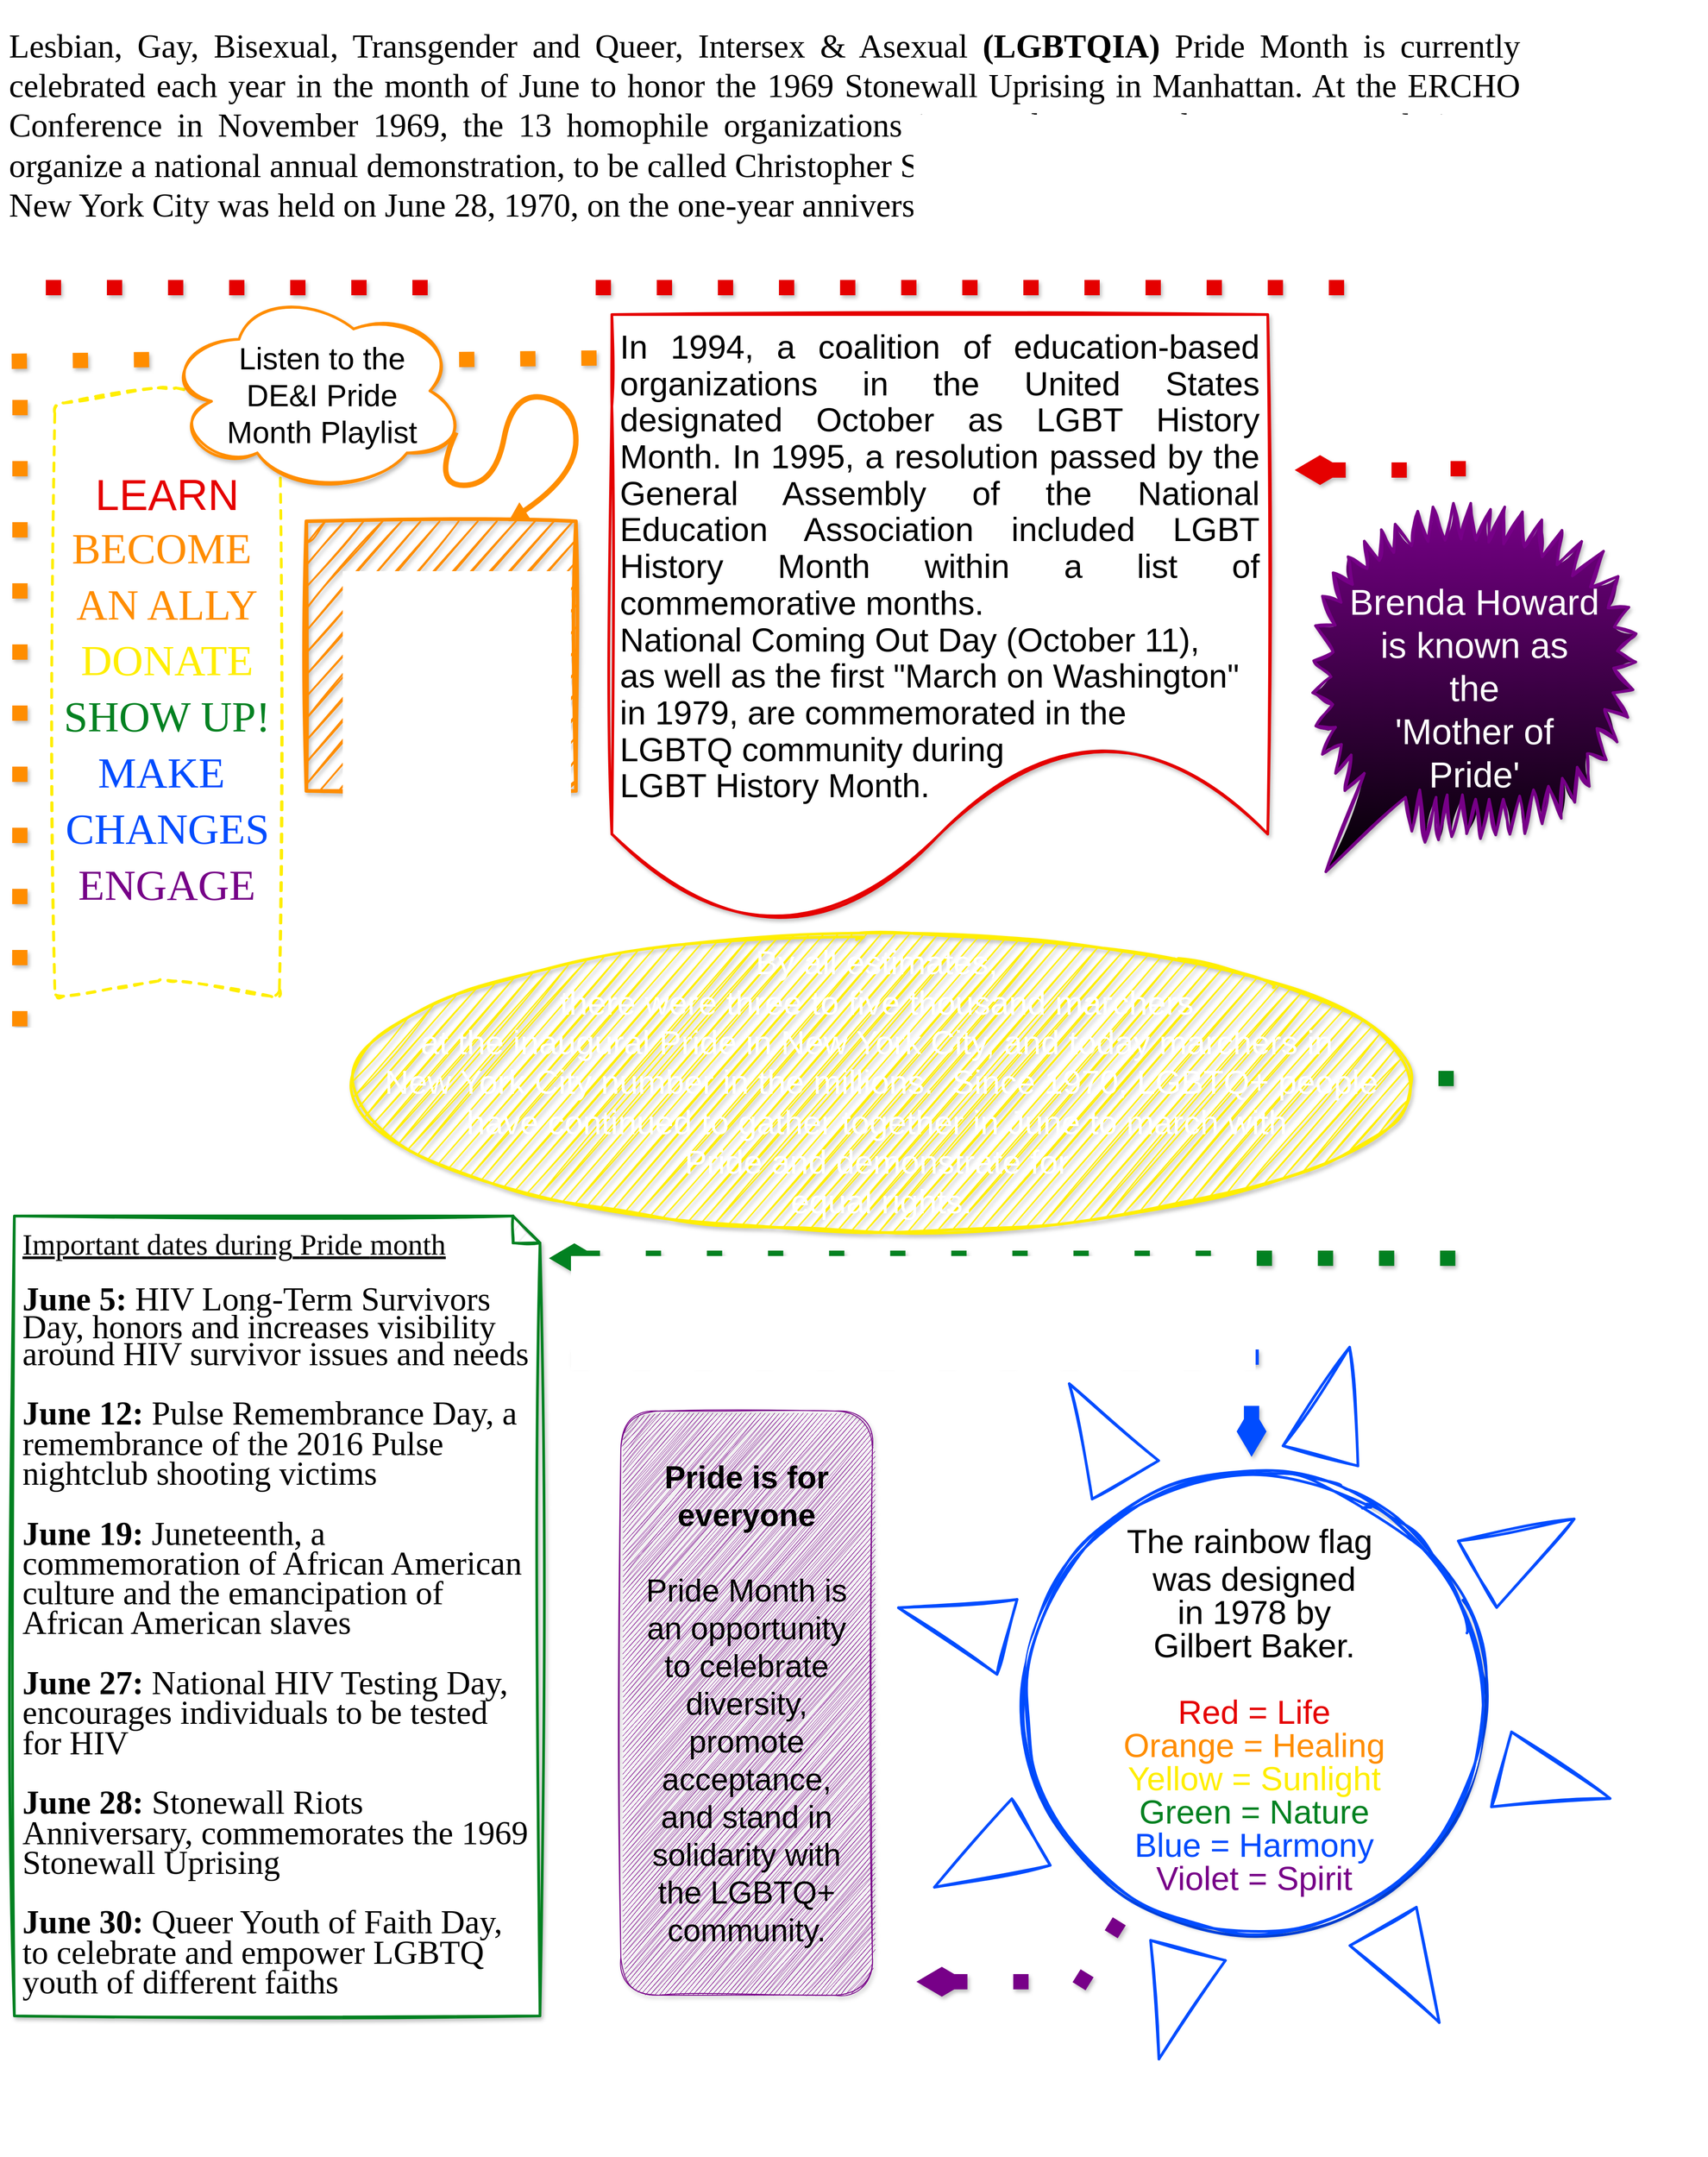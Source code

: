 <mxfile version="24.6.2" type="github">
  <diagram name="Page-1" id="uHh3shtCHyWxDmY_Cp5f">
    <mxGraphModel dx="7763" dy="3720" grid="1" gridSize="10" guides="1" tooltips="1" connect="1" arrows="1" fold="1" page="1" pageScale="1" pageWidth="850" pageHeight="1100" math="0" shadow="0">
      <root>
        <mxCell id="0" />
        <mxCell id="1" parent="0" />
        <mxCell id="DjwjksHMTlBEf1zUzT7C-38" value="" style="verticalLabelPosition=bottom;verticalAlign=top;html=1;shape=mxgraph.basic.sun;sketch=1;curveFitting=1;jiggle=2;strokeWidth=3;strokeColor=#004CFF;rotation=15;" vertex="1" parent="1">
          <mxGeometry x="135" y="445" width="820" height="820" as="geometry" />
        </mxCell>
        <mxCell id="DjwjksHMTlBEf1zUzT7C-2" value="" style="endArrow=none;dashed=1;html=1;dashPattern=1 3;strokeWidth=17;rounded=0;shadow=1;strokeColor=#e50000;" edge="1" parent="1">
          <mxGeometry width="50" height="50" relative="1" as="geometry">
            <mxPoint x="-800" y="-720" as="sourcePoint" />
            <mxPoint x="800" y="-720" as="targetPoint" />
          </mxGeometry>
        </mxCell>
        <mxCell id="DjwjksHMTlBEf1zUzT7C-3" value="" style="endArrow=none;dashed=1;html=1;dashPattern=1 3;strokeWidth=17;rounded=0;shadow=1;strokeColor=#E50000;" edge="1" parent="1">
          <mxGeometry width="50" height="50" relative="1" as="geometry">
            <mxPoint x="772" y="-510" as="sourcePoint" />
            <mxPoint x="772" y="-700" as="targetPoint" />
          </mxGeometry>
        </mxCell>
        <mxCell id="DjwjksHMTlBEf1zUzT7C-4" value="" style="endArrow=none;dashed=1;html=1;dashPattern=1 3;strokeWidth=17;rounded=0;shadow=1;startArrow=diamondThin;startFill=1;strokeColor=#E50000;" edge="1" parent="1">
          <mxGeometry width="50" height="50" relative="1" as="geometry">
            <mxPoint x="590" y="-517" as="sourcePoint" />
            <mxPoint x="730" y="-517" as="targetPoint" />
          </mxGeometry>
        </mxCell>
        <mxCell id="DjwjksHMTlBEf1zUzT7C-5" value="&lt;div style=&quot;text-align: justify; font-size: 37px; line-height: 110%;&quot;&gt;&lt;div style=&quot;line-height: 110%;&quot;&gt;In 1994, a coalition of education-based organizations in the United States designated October as LGBT History Month. In 1995, a resolution passed by the General Assembly of the National Education Association included LGBT History Month within a list of commemorative months.&amp;nbsp;&lt;/div&gt;&lt;div style=&quot;line-height: 110%;&quot;&gt;National Coming Out Day (October 11),&amp;nbsp;&lt;/div&gt;&lt;div style=&quot;line-height: 110%;&quot;&gt;as well as the first &quot;March on Washington&quot;&amp;nbsp;&lt;/div&gt;&lt;div style=&quot;line-height: 110%;&quot;&gt;in 1979, are commemorated&amp;nbsp;&lt;span style=&quot;background-color: initial;&quot;&gt;in the&amp;nbsp;&lt;/span&gt;&lt;/div&gt;&lt;div style=&quot;line-height: 110%;&quot;&gt;&lt;span style=&quot;background-color: initial;&quot;&gt;LGBTQ community&amp;nbsp;&lt;/span&gt;&lt;span style=&quot;background-color: initial;&quot;&gt;during&amp;nbsp;&lt;/span&gt;&lt;/div&gt;&lt;div style=&quot;line-height: 110%;&quot;&gt;LGBT History Month.&lt;/div&gt;&lt;/div&gt;" style="shape=document;whiteSpace=wrap;html=1;boundedLbl=1;perimeterSpacing=0;spacing=10;spacingTop=86;shadow=1;sketch=1;curveFitting=1;jiggle=2;fontSize=30;strokeWidth=3;strokeColor=#E50000;" vertex="1" parent="1">
          <mxGeometry x="-170" y="-690" width="730" height="680" as="geometry" />
        </mxCell>
        <mxCell id="DjwjksHMTlBEf1zUzT7C-6" value="" style="endArrow=none;dashed=1;html=1;dashPattern=1 3;strokeWidth=17;rounded=0;shadow=1;entryX=-0.013;entryY=0.071;entryDx=0;entryDy=0;entryPerimeter=0;strokeColor=#ff8d00;" edge="1" parent="1" target="DjwjksHMTlBEf1zUzT7C-5">
          <mxGeometry width="50" height="50" relative="1" as="geometry">
            <mxPoint x="-340" y="-640" as="sourcePoint" />
            <mxPoint x="-230" y="-640" as="targetPoint" />
          </mxGeometry>
        </mxCell>
        <mxCell id="DjwjksHMTlBEf1zUzT7C-7" value="" style="endArrow=none;dashed=1;html=1;dashPattern=1 3;strokeWidth=17;rounded=0;shadow=1;strokeColor=#FF8D00;" edge="1" parent="1">
          <mxGeometry width="50" height="50" relative="1" as="geometry">
            <mxPoint x="-829" y="170" as="sourcePoint" />
            <mxPoint x="-828.731" y="-617.003" as="targetPoint" />
          </mxGeometry>
        </mxCell>
        <mxCell id="DjwjksHMTlBEf1zUzT7C-11" value="&lt;div style=&quot;font-size: 37px;&quot;&gt;&lt;span style=&quot;font-family: &amp;quot;Abadi Extra Light&amp;quot;, sans-serif; caret-color: rgb(56, 87, 35); background-color: initial; font-size: 37px;&quot;&gt;&lt;font style=&quot;font-size: 37px;&quot;&gt;By all estimates,&amp;nbsp;&lt;/font&gt;&lt;/span&gt;&lt;/div&gt;&lt;div style=&quot;font-size: 37px;&quot;&gt;&lt;span style=&quot;font-family: &amp;quot;Abadi Extra Light&amp;quot;, sans-serif; caret-color: rgb(56, 87, 35); background-color: initial; font-size: 37px;&quot;&gt;&lt;font style=&quot;font-size: 37px;&quot;&gt;there were three to five thousand&amp;nbsp;&lt;/font&gt;&lt;/span&gt;&lt;span style=&quot;background-color: initial; font-family: &amp;quot;Abadi Extra Light&amp;quot;, sans-serif; caret-color: rgb(56, 87, 35);&quot;&gt;marchers&amp;nbsp;&lt;/span&gt;&lt;/div&gt;&lt;div style=&quot;font-size: 37px;&quot;&gt;&lt;span style=&quot;font-family: &amp;quot;Abadi Extra Light&amp;quot;, sans-serif; caret-color: rgb(56, 87, 35); background-color: initial; font-size: 37px;&quot;&gt;&lt;font style=&quot;font-size: 37px;&quot;&gt;at the inaugural Pride in New York City,&amp;nbsp;&lt;/font&gt;&lt;/span&gt;&lt;span style=&quot;background-color: initial; font-family: &amp;quot;Abadi Extra Light&amp;quot;, sans-serif; caret-color: rgb(56, 87, 35);&quot;&gt;and today marchers in&amp;nbsp;&lt;/span&gt;&lt;/div&gt;&lt;div style=&quot;font-size: 37px;&quot;&gt;&lt;span style=&quot;background-color: initial; font-family: &amp;quot;Abadi Extra Light&amp;quot;, sans-serif; caret-color: rgb(56, 87, 35);&quot;&gt;New York City number in the millions.&amp;nbsp;&amp;nbsp;&lt;/span&gt;&lt;span style=&quot;background-color: initial; font-family: &amp;quot;Abadi Extra Light&amp;quot;, sans-serif; caret-color: rgb(56, 87, 35);&quot;&gt;Since 1970, LGBTQ+ people have continued&amp;nbsp;&lt;/span&gt;&lt;span style=&quot;background-color: initial; font-family: &amp;quot;Abadi Extra Light&amp;quot;, sans-serif; caret-color: rgb(56, 87, 35);&quot;&gt;to gather together in June to march with&amp;nbsp;&lt;/span&gt;&lt;/div&gt;&lt;div style=&quot;font-size: 37px;&quot;&gt;&lt;span style=&quot;background-color: initial; font-family: &amp;quot;Abadi Extra Light&amp;quot;, sans-serif; caret-color: rgb(56, 87, 35);&quot;&gt;Pride and demonstrate for&amp;nbsp;&lt;/span&gt;&lt;/div&gt;&lt;div style=&quot;font-size: 37px;&quot;&gt;&lt;span style=&quot;font-family: &amp;quot;Abadi Extra Light&amp;quot;, sans-serif; caret-color: rgb(56, 87, 35); background-color: initial; font-size: 37px;&quot;&gt;&lt;font style=&quot;font-size: 37px;&quot;&gt;equal rights.&lt;/font&gt;&lt;/span&gt;&lt;/div&gt;" style="ellipse;whiteSpace=wrap;html=1;shadow=1;align=center;spacingRight=0;spacingLeft=0;spacing=2;sketch=1;curveFitting=1;jiggle=2;fontSize=37;strokeColor=#FFEE00;strokeWidth=3;fillColor=#FFEE00;fontColor=#FFFFFF;" vertex="1" parent="1">
          <mxGeometry x="-460" width="1180" height="330" as="geometry" />
        </mxCell>
        <mxCell id="DjwjksHMTlBEf1zUzT7C-12" value="" style="endArrow=none;dashed=1;html=1;dashPattern=1 3;strokeWidth=17;rounded=0;shadow=1;strokeColor=#028121;" edge="1" parent="1">
          <mxGeometry width="50" height="50" relative="1" as="geometry">
            <mxPoint x="750" y="160" as="sourcePoint" />
            <mxPoint x="847" y="160" as="targetPoint" />
          </mxGeometry>
        </mxCell>
        <mxCell id="DjwjksHMTlBEf1zUzT7C-13" value="" style="endArrow=none;dashed=1;html=1;dashPattern=1 3;strokeWidth=17;rounded=0;shadow=1;strokeColor=#028121;" edge="1" parent="1">
          <mxGeometry width="50" height="50" relative="1" as="geometry">
            <mxPoint x="827" y="368" as="sourcePoint" />
            <mxPoint x="827" y="185" as="targetPoint" />
          </mxGeometry>
        </mxCell>
        <mxCell id="DjwjksHMTlBEf1zUzT7C-14" value="" style="endArrow=none;dashed=1;html=1;dashPattern=1 3;strokeWidth=17;rounded=0;shadow=1;startArrow=diamondThin;startFill=1;strokeColor=#028121;" edge="1" parent="1">
          <mxGeometry width="50" height="50" relative="1" as="geometry">
            <mxPoint x="-240" y="360" as="sourcePoint" />
            <mxPoint x="780" y="360" as="targetPoint" />
          </mxGeometry>
        </mxCell>
        <mxCell id="DjwjksHMTlBEf1zUzT7C-16" value="&lt;p style=&quot;margin: 0in; caret-color: rgb(255, 255, 255); text-align: start; line-height: 90%; font-size: 33px;&quot; class=&quot;MsoNormal&quot;&gt;&lt;font face=&quot;Tahoma&quot; style=&quot;font-size: 33px;&quot;&gt;&lt;u style=&quot;&quot;&gt;&lt;span style=&quot;background-image: initial; background-position: initial; background-size: initial; background-repeat: initial; background-attachment: initial; background-origin: initial; background-clip: initial;&quot;&gt;Important&lt;/span&gt;&lt;span style=&quot;background-image: initial; background-position: initial; background-size: initial; background-repeat: initial; background-attachment: initial; background-origin: initial; background-clip: initial;&quot;&gt;&lt;span style=&quot;&quot; class=&quot;Apple-converted-space&quot;&gt;&amp;nbsp;&lt;/span&gt;&lt;/span&gt;&lt;span style=&quot;background-image: initial; background-position: initial; background-size: initial; background-repeat: initial; background-attachment: initial; background-origin: initial; background-clip: initial;&quot;&gt;dates&lt;span style=&quot;&quot; class=&quot;Apple-converted-space&quot;&gt;&amp;nbsp;&lt;/span&gt;&lt;/span&gt;&lt;span style=&quot;background-image: initial; background-position: initial; background-size: initial; background-repeat: initial; background-attachment: initial; background-origin: initial; background-clip: initial;&quot;&gt;during&lt;/span&gt;&lt;span style=&quot;background-image: initial; background-position: initial; background-size: initial; background-repeat: initial; background-attachment: initial; background-origin: initial; background-clip: initial;&quot;&gt;&lt;span style=&quot;&quot; class=&quot;Apple-converted-space&quot;&gt;&amp;nbsp;&lt;/span&gt;&lt;/span&gt;&lt;span style=&quot;background-image: initial; background-position: initial; background-size: initial; background-repeat: initial; background-attachment: initial; background-origin: initial; background-clip: initial;&quot;&gt;Pride&lt;/span&gt;&lt;span style=&quot;background-image: initial; background-position: initial; background-size: initial; background-repeat: initial; background-attachment: initial; background-origin: initial; background-clip: initial;&quot;&gt;&lt;span style=&quot;&quot; class=&quot;Apple-converted-space&quot;&gt;&amp;nbsp;&lt;/span&gt;&lt;/span&gt;&lt;/u&gt;&lt;span style=&quot;background-image: initial; background-position: initial; background-size: initial; background-repeat: initial; background-attachment: initial; background-origin: initial; background-clip: initial;&quot;&gt;&lt;u style=&quot;&quot;&gt;month&lt;/u&gt;&lt;/span&gt;&lt;/font&gt;&lt;/p&gt;&lt;p style=&quot;margin: 0in; caret-color: rgb(255, 255, 255); text-align: start; line-height: 90%; font-size: 33px;&quot; class=&quot;MsoNormal&quot;&gt;&lt;font style=&quot;font-size: 33px;&quot;&gt;&lt;font style=&quot;font-size: 37px;&quot; face=&quot;itCq_KvsEVV_NXgD7fgR&quot;&gt;&lt;span style=&quot;background-image: initial; background-position: initial; background-size: initial; background-repeat: initial; background-attachment: initial; background-origin: initial; background-clip: initial;&quot;&gt;&lt;/span&gt;&lt;/font&gt;&lt;span style=&quot;background-image: initial; background-position: initial; background-size: initial; background-repeat: initial; background-attachment: initial; background-origin: initial; background-clip: initial;&quot;&gt;&lt;font style=&quot;font-size: 37px;&quot; face=&quot;itCq_KvsEVV_NXgD7fgR&quot;&gt;&lt;br style=&quot;&quot;&gt;&lt;span style=&quot;background-color: initial;&quot;&gt;&lt;b style=&quot;&quot;&gt;June 5:&lt;/b&gt; HIV Long-Term Survivors Day, honors and increases visibility around HIV survivor issues and needs&lt;/span&gt;&lt;/font&gt;&lt;/span&gt;&lt;/font&gt;&lt;/p&gt;&lt;p style=&quot;margin: 0in; caret-color: rgb(255, 255, 255); text-align: start; line-height: 90%; font-size: 37px;&quot; class=&quot;MsoNormal&quot;&gt;&lt;font style=&quot;font-size: 37px;&quot;&gt;&lt;span style=&quot;background-image: initial; background-position: initial; background-size: initial; background-repeat: initial; background-attachment: initial; background-origin: initial; background-clip: initial;&quot;&gt;&lt;font style=&quot;font-size: 37px;&quot; face=&quot;itCq_KvsEVV_NXgD7fgR&quot;&gt;&lt;br style=&quot;&quot;&gt;&lt;span style=&quot;background-color: initial;&quot;&gt;&lt;b style=&quot;&quot;&gt;June 12:&lt;/b&gt; Pulse Remembrance Day, a remembrance of the 2016 Pulse nightclub shooting victims&lt;/span&gt;&lt;/font&gt;&lt;/span&gt;&lt;/font&gt;&lt;/p&gt;&lt;p style=&quot;margin: 0in; caret-color: rgb(255, 255, 255); text-align: start; line-height: 90%; font-size: 37px;&quot; class=&quot;MsoNormal&quot;&gt;&lt;font style=&quot;font-size: 37px;&quot;&gt;&lt;span style=&quot;background-image: initial; background-position: initial; background-size: initial; background-repeat: initial; background-attachment: initial; background-origin: initial; background-clip: initial;&quot;&gt;&lt;font style=&quot;font-size: 37px;&quot; face=&quot;itCq_KvsEVV_NXgD7fgR&quot;&gt;&lt;br style=&quot;&quot;&gt;&lt;span style=&quot;background-color: initial;&quot;&gt;&lt;b style=&quot;&quot;&gt;June 19:&lt;/b&gt; Juneteenth, a commemoration of African American culture and the emancipation of African American slaves&lt;/span&gt;&lt;/font&gt;&lt;/span&gt;&lt;/font&gt;&lt;/p&gt;&lt;p style=&quot;margin: 0in; caret-color: rgb(255, 255, 255); text-align: start; line-height: 90%; font-size: 37px;&quot; class=&quot;MsoNormal&quot;&gt;&lt;font style=&quot;font-size: 37px;&quot;&gt;&lt;span style=&quot;background-image: initial; background-position: initial; background-size: initial; background-repeat: initial; background-attachment: initial; background-origin: initial; background-clip: initial;&quot;&gt;&lt;font style=&quot;font-size: 37px;&quot; face=&quot;itCq_KvsEVV_NXgD7fgR&quot;&gt;&lt;br style=&quot;&quot;&gt;&lt;span style=&quot;background-color: initial;&quot;&gt;&lt;b style=&quot;&quot;&gt;June 27:&lt;/b&gt; National HIV Testing Day, encourages individuals to be tested for HIV&lt;/span&gt;&lt;/font&gt;&lt;/span&gt;&lt;/font&gt;&lt;/p&gt;&lt;p style=&quot;margin: 0in; caret-color: rgb(255, 255, 255); text-align: start; line-height: 90%; font-size: 37px;&quot; class=&quot;MsoNormal&quot;&gt;&lt;font style=&quot;font-size: 37px;&quot;&gt;&lt;span style=&quot;background-image: initial; background-position: initial; background-size: initial; background-repeat: initial; background-attachment: initial; background-origin: initial; background-clip: initial;&quot;&gt;&lt;font style=&quot;font-size: 37px;&quot; face=&quot;itCq_KvsEVV_NXgD7fgR&quot;&gt;&lt;br style=&quot;&quot;&gt;&lt;span style=&quot;background-color: initial;&quot;&gt;&lt;b style=&quot;&quot;&gt;June 28:&lt;/b&gt; Stonewall Riots Anniversary, commemorates the 1969 Stonewall Uprising&lt;/span&gt;&lt;/font&gt;&lt;/span&gt;&lt;/font&gt;&lt;/p&gt;&lt;p style=&quot;margin: 0in; caret-color: rgb(255, 255, 255); text-align: start; line-height: 90%; font-size: 37px;&quot; class=&quot;MsoNormal&quot;&gt;&lt;font style=&quot;font-size: 37px;&quot;&gt;&lt;span style=&quot;background-image: initial; background-position: initial; background-size: initial; background-repeat: initial; background-attachment: initial; background-origin: initial; background-clip: initial;&quot;&gt;&lt;font style=&quot;font-size: 37px;&quot; face=&quot;itCq_KvsEVV_NXgD7fgR&quot;&gt;&lt;br style=&quot;&quot;&gt;&lt;span style=&quot;background-color: initial;&quot;&gt;&lt;b style=&quot;&quot;&gt;June 30:&lt;/b&gt; Queer Youth of Faith Day, to celebrate and empower LGBTQ youth of different faiths&lt;/span&gt;&lt;/font&gt;&lt;font style=&quot;font-size: 12px;&quot; face=&quot;Amasis MT Pro Black, serif&quot;&gt;&lt;br style=&quot;font-size: 12px;&quot;&gt;&lt;/font&gt;&lt;/span&gt;&lt;/font&gt;&lt;/p&gt;" style="shape=note;whiteSpace=wrap;html=1;backgroundOutline=1;darkOpacity=0.05;shadow=1;sketch=1;curveFitting=1;jiggle=2;fontSize=12;spacing=10;spacingTop=3;spacingBottom=0;strokeWidth=3;strokeColor=#028121;" vertex="1" parent="1">
          <mxGeometry x="-835" y="313" width="585" height="890" as="geometry" />
        </mxCell>
        <mxCell id="DjwjksHMTlBEf1zUzT7C-17" value="" style="endArrow=none;dashed=1;html=1;dashPattern=1 3;strokeWidth=17;rounded=0;shadow=1;startArrow=none;startFill=0;strokeColor=#004CFF;" edge="1" parent="1">
          <mxGeometry width="50" height="50" relative="1" as="geometry">
            <mxPoint x="550" y="470" as="sourcePoint" />
            <mxPoint x="-220" y="470" as="targetPoint" />
          </mxGeometry>
        </mxCell>
        <mxCell id="DjwjksHMTlBEf1zUzT7C-18" value="" style="endArrow=none;dashed=1;html=1;dashPattern=1 3;strokeWidth=17;rounded=0;shadow=1;startArrow=diamondThin;startFill=1;strokeColor=#004CFF;" edge="1" parent="1">
          <mxGeometry width="50" height="50" relative="1" as="geometry">
            <mxPoint x="542" y="581" as="sourcePoint" />
            <mxPoint x="542" y="491" as="targetPoint" />
          </mxGeometry>
        </mxCell>
        <mxCell id="DjwjksHMTlBEf1zUzT7C-20" value="&lt;font color=&quot;#e50000&quot; face=&quot;Helvetica&quot; style=&quot;font-size: 48px;&quot;&gt;LEARN&lt;/font&gt;&lt;div style=&quot;line-height: 130%; font-size: 48px;&quot;&gt;&lt;div style=&quot;line-height: 130%;&quot;&gt;&lt;font color=&quot;#ff8d00&quot; face=&quot;hRjtk6ggDxWF4r60wxR5&quot; style=&quot;font-size: 48px;&quot;&gt;BECOME&amp;nbsp;&lt;/font&gt;&lt;/div&gt;&lt;div style=&quot;line-height: 130%;&quot;&gt;&lt;font color=&quot;#ff8d00&quot; face=&quot;hRjtk6ggDxWF4r60wxR5&quot; style=&quot;font-size: 48px;&quot;&gt;AN ALLY&lt;/font&gt;&lt;/div&gt;&lt;div style=&quot;line-height: 130%;&quot;&gt;&lt;span style=&quot;color: rgb(255, 238, 0); font-family: hRjtk6ggDxWF4r60wxR5; background-color: initial;&quot;&gt;DONATE&lt;/span&gt;&lt;br&gt;&lt;/div&gt;&lt;div style=&quot;line-height: 130%;&quot;&gt;&lt;span style=&quot;color: rgb(2, 129, 33); font-family: hRjtk6ggDxWF4r60wxR5; background-color: initial;&quot;&gt;SHOW UP!&lt;/span&gt;&lt;br&gt;&lt;/div&gt;&lt;div style=&quot;line-height: 130%;&quot;&gt;&lt;span style=&quot;color: rgb(0, 76, 255); font-family: hRjtk6ggDxWF4r60wxR5; background-color: initial;&quot;&gt;MAKE&amp;nbsp;&lt;/span&gt;&lt;br&gt;&lt;/div&gt;&lt;div style=&quot;line-height: 130%;&quot;&gt;&lt;font color=&quot;#004cff&quot; face=&quot;hRjtk6ggDxWF4r60wxR5&quot; style=&quot;font-size: 48px;&quot;&gt;CHANGES&lt;/font&gt;&lt;/div&gt;&lt;div style=&quot;line-height: 130%;&quot;&gt;&lt;span style=&quot;color: rgb(119, 0, 136); font-family: hRjtk6ggDxWF4r60wxR5; background-color: initial;&quot;&gt;ENGAGE&lt;/span&gt;&lt;br&gt;&lt;/div&gt;&lt;/div&gt;" style="shape=step;perimeter=stepPerimeter;whiteSpace=wrap;html=1;fixedSize=1;rotation=-90;textDirection=vertical-rl;rounded=1;shadow=0;sketch=1;curveFitting=1;jiggle=2;strokeWidth=3;dashed=1;strokeColor=#FFEE00;" vertex="1" parent="1">
          <mxGeometry x="-1005" y="-395" width="680" height="250" as="geometry" />
        </mxCell>
        <mxCell id="DjwjksHMTlBEf1zUzT7C-21" value="&lt;font style=&quot;font-size: 37px;&quot;&gt;The rainbow flag&amp;nbsp;&lt;/font&gt;&lt;div style=&quot;font-size: 37px; line-height: 100%;&quot;&gt;&lt;font style=&quot;font-size: 37px;&quot;&gt;was designed&lt;/font&gt;&lt;div style=&quot;line-height: 100%;&quot;&gt;&lt;font style=&quot;font-size: 37px;&quot;&gt;&amp;nbsp;in 1978 by&amp;nbsp;&lt;/font&gt;&lt;/div&gt;&lt;div style=&quot;line-height: 100%;&quot;&gt;&lt;font style=&quot;font-size: 37px;&quot;&gt;Gilbert Baker.&lt;/font&gt;&lt;/div&gt;&lt;div style=&quot;line-height: 100%;&quot;&gt;&lt;font style=&quot;font-size: 37px;&quot;&gt;&lt;br&gt;&lt;/font&gt;&lt;/div&gt;&lt;div style=&quot;line-height: 100%;&quot;&gt;&lt;font color=&quot;#e50000&quot; style=&quot;font-size: 37px;&quot;&gt;Red = Life&lt;/font&gt;&lt;/div&gt;&lt;div style=&quot;line-height: 100%;&quot;&gt;&lt;font color=&quot;#ff8d00&quot; style=&quot;font-size: 37px;&quot;&gt;Orange = Healing&lt;/font&gt;&lt;/div&gt;&lt;div style=&quot;line-height: 100%;&quot;&gt;&lt;font color=&quot;#ffee00&quot; style=&quot;font-size: 37px;&quot;&gt;Yellow = Sunlight&lt;/font&gt;&lt;/div&gt;&lt;div style=&quot;line-height: 100%;&quot;&gt;&lt;font color=&quot;#028121&quot; style=&quot;font-size: 37px;&quot;&gt;Green = Nature&lt;/font&gt;&lt;/div&gt;&lt;div style=&quot;line-height: 100%;&quot;&gt;&lt;font color=&quot;#004cff&quot; style=&quot;font-size: 37px;&quot;&gt;Blue = Harmony&lt;/font&gt;&lt;/div&gt;&lt;div style=&quot;line-height: 100%;&quot;&gt;&lt;font color=&quot;#770088&quot; style=&quot;font-size: 37px;&quot;&gt;Violet = Spirit&lt;/font&gt;&lt;/div&gt;&lt;/div&gt;" style="ellipse;whiteSpace=wrap;html=1;aspect=fixed;sketch=1;curveFitting=1;jiggle=2;shadow=1;strokeColor=#004CFF;strokeWidth=3;spacingTop=11;" vertex="1" parent="1">
          <mxGeometry x="290" y="600" width="510" height="510" as="geometry" />
        </mxCell>
        <mxCell id="DjwjksHMTlBEf1zUzT7C-22" value="&lt;font style=&quot;font-size: 35px;&quot;&gt;&lt;b style=&quot;font-size: 35px;&quot;&gt;Pride is for everyone&lt;/b&gt;&lt;/font&gt;&lt;div style=&quot;font-size: 35px;&quot;&gt;&lt;font style=&quot;font-size: 35px;&quot;&gt;&lt;b style=&quot;font-size: 35px;&quot;&gt;&lt;br style=&quot;font-size: 35px;&quot;&gt;&lt;/b&gt;&lt;/font&gt;&lt;/div&gt;&lt;div style=&quot;font-size: 35px;&quot;&gt;&lt;font style=&quot;font-size: 35px;&quot;&gt;&lt;span style=&quot;font-family: &amp;quot;DM Sans&amp;quot;, sans-serif; font-size: 35px;&quot;&gt;&lt;font style=&quot;font-size: 35px;&quot;&gt;Pride Month is an opportunity to celebrate diversity, promote acceptance, and stand in solidarity with the LGBTQ+ community.&lt;/font&gt;&lt;/span&gt;&lt;b style=&quot;font-size: 35px;&quot;&gt;&lt;br style=&quot;font-size: 35px;&quot;&gt;&lt;/b&gt;&lt;/font&gt;&lt;/div&gt;" style="rounded=1;whiteSpace=wrap;html=1;glass=0;sketch=1;curveFitting=1;jiggle=2;shadow=1;spacingLeft=15;spacingBottom=0;spacingRight=15;fillColor=#770088;fontSize=35;strokeColor=#770088;" vertex="1" parent="1">
          <mxGeometry x="-160" y="530" width="280" height="650" as="geometry" />
        </mxCell>
        <mxCell id="DjwjksHMTlBEf1zUzT7C-23" value="" style="endArrow=none;dashed=1;html=1;dashPattern=1 3;strokeWidth=17;rounded=0;shadow=1;strokeColor=#770088;" edge="1" parent="1" target="DjwjksHMTlBEf1zUzT7C-21">
          <mxGeometry width="50" height="50" relative="1" as="geometry">
            <mxPoint x="350" y="1170" as="sourcePoint" />
            <mxPoint x="280" y="1110" as="targetPoint" />
          </mxGeometry>
        </mxCell>
        <mxCell id="DjwjksHMTlBEf1zUzT7C-24" value="" style="endArrow=none;dashed=1;html=1;dashPattern=1 3;strokeWidth=17;rounded=0;shadow=1;startArrow=diamondThin;startFill=1;strokeColor=#770088;" edge="1" parent="1">
          <mxGeometry width="50" height="50" relative="1" as="geometry">
            <mxPoint x="169" y="1165" as="sourcePoint" />
            <mxPoint x="309" y="1165" as="targetPoint" />
          </mxGeometry>
        </mxCell>
        <mxCell id="DjwjksHMTlBEf1zUzT7C-26" value="" style="whiteSpace=wrap;html=1;aspect=fixed;rotation=0;sketch=1;curveFitting=1;jiggle=2;fillColor=#FF8D00;strokeColor=#FF8D00;strokeWidth=4;shadow=1;" vertex="1" parent="1">
          <mxGeometry x="-510" y="-460" width="300" height="300" as="geometry" />
        </mxCell>
        <mxCell id="DjwjksHMTlBEf1zUzT7C-29" value="&lt;div style=&quot;text-align: justify; font-size: 37px;&quot;&gt;&lt;span style=&quot;font-family: Verdana; caret-color: rgb(255, 0, 0); text-align: start;&quot;&gt;Lesbian, Gay, Bisexual, Transgender and Queer, Intersex &amp;amp; Asexual&lt;span style=&quot;&quot; class=&quot;Apple-converted-space&quot;&gt;&amp;nbsp;&lt;/span&gt;&lt;/span&gt;&lt;b style=&quot;font-family: Verdana; caret-color: rgb(255, 0, 0); text-align: start;&quot;&gt;(LGBTQIA)&lt;/b&gt;&lt;span style=&quot;font-family: Verdana; caret-color: rgb(255, 0, 0); text-align: start;&quot;&gt;&lt;span class=&quot;Apple-converted-space&quot;&gt;&amp;nbsp;&lt;/span&gt;Pride Month is currently celebrated each year in the month of June to honor the&lt;span class=&quot;Apple-converted-space&quot;&gt;&amp;nbsp;&lt;/span&gt;&lt;/span&gt;&lt;font style=&quot;font-size: 37px;&quot; face=&quot;Verdana&quot;&gt;&lt;span style=&quot;text-align: start;&quot;&gt;1969 Stonewall Uprising in Manhattan&lt;/span&gt;&lt;/font&gt;&lt;span style=&quot;font-family: Verdana; caret-color: rgb(255, 0, 0); text-align: start;&quot;&gt;. At the ERCHO Conference in November 1969, the 13 homophile organizations in attendance voted to pass a resolution to organize a national annual demonstration, to be called Christopher Street Liberation Day.&amp;nbsp;The first Pride march in New York City was held on June 28, 1970, on the one-year anniversary of the Uprising.&lt;/span&gt;&lt;/div&gt;" style="text;html=1;align=center;verticalAlign=middle;whiteSpace=wrap;rounded=0;spacing=10;" vertex="1" parent="1">
          <mxGeometry x="-850" y="-1040" width="1700" height="280" as="geometry" />
        </mxCell>
        <mxCell id="DjwjksHMTlBEf1zUzT7C-30" value="" style="endArrow=none;dashed=1;html=1;dashPattern=1 3;strokeWidth=17;rounded=0;shadow=1;entryX=-0.013;entryY=0.071;entryDx=0;entryDy=0;entryPerimeter=0;strokeColor=#FF8D00;" edge="1" parent="1">
          <mxGeometry width="50" height="50" relative="1" as="geometry">
            <mxPoint x="-838" y="-638" as="sourcePoint" />
            <mxPoint x="-677" y="-640" as="targetPoint" />
          </mxGeometry>
        </mxCell>
        <mxCell id="DjwjksHMTlBEf1zUzT7C-31" value="&lt;font style=&quot;font-size: 34px;&quot;&gt;Listen to the&lt;/font&gt;&lt;div style=&quot;font-size: 34px;&quot;&gt;&lt;font style=&quot;font-size: 34px;&quot;&gt;&amp;nbsp;DE&amp;amp;I Pride&amp;nbsp;&lt;/font&gt;&lt;/div&gt;&lt;div style=&quot;font-size: 34px;&quot;&gt;&lt;font style=&quot;font-size: 34px;&quot;&gt;Month Playlist&lt;/font&gt;&lt;/div&gt;" style="ellipse;shape=cloud;whiteSpace=wrap;html=1;sketch=1;curveFitting=1;jiggle=2;shadow=1;strokeWidth=3;strokeColor=#FF8D00;spacingTop=10;spacingLeft=15;textShadow=0;" vertex="1" parent="1">
          <mxGeometry x="-670" y="-720" width="340" height="230" as="geometry" />
        </mxCell>
        <mxCell id="DjwjksHMTlBEf1zUzT7C-33" value="" style="curved=1;endArrow=block;html=1;rounded=0;exitX=0.96;exitY=0.7;exitDx=0;exitDy=0;exitPerimeter=0;entryX=0.75;entryY=0;entryDx=0;entryDy=0;startArrow=none;startFill=0;strokeWidth=6;strokeColor=#FF8D00;endFill=1;" edge="1" parent="1" source="DjwjksHMTlBEf1zUzT7C-31" target="DjwjksHMTlBEf1zUzT7C-26">
          <mxGeometry width="50" height="50" relative="1" as="geometry">
            <mxPoint x="-180" y="-10" as="sourcePoint" />
            <mxPoint x="-210" y="-520" as="targetPoint" />
            <Array as="points">
              <mxPoint x="-370" y="-500" />
              <mxPoint x="-300" y="-500" />
              <mxPoint x="-280" y="-605" />
              <mxPoint x="-210" y="-590" />
              <mxPoint x="-210" y="-510" />
            </Array>
          </mxGeometry>
        </mxCell>
        <mxCell id="DjwjksHMTlBEf1zUzT7C-34" value="" style="endArrow=none;dashed=1;html=1;dashPattern=1 3;strokeWidth=17;rounded=0;shadow=1;startArrow=diamondThin;startFill=1;strokeColor=#FF8D00;" edge="1" parent="1">
          <mxGeometry width="50" height="50" relative="1" as="geometry">
            <mxPoint x="-508" y="161" as="sourcePoint" />
            <mxPoint x="-818" y="161" as="targetPoint" />
          </mxGeometry>
        </mxCell>
        <mxCell id="DjwjksHMTlBEf1zUzT7C-40" value="&lt;font style=&quot;font-size: 40px;&quot; color=&quot;#ffffff&quot;&gt;Brenda Howard&lt;/font&gt;&lt;div&gt;&lt;font style=&quot;font-size: 40px;&quot; color=&quot;#ffffff&quot;&gt;is known as&lt;/font&gt;&lt;/div&gt;&lt;div&gt;&lt;font style=&quot;font-size: 40px;&quot; color=&quot;#ffffff&quot;&gt;the&lt;/font&gt;&lt;/div&gt;&lt;div&gt;&lt;font style=&quot;font-size: 40px;&quot; color=&quot;#ffffff&quot;&gt;&#39;Mother of&lt;/font&gt;&lt;/div&gt;&lt;div&gt;&lt;font style=&quot;font-size: 40px;&quot; color=&quot;#ffffff&quot;&gt;Pride&#39;&lt;/font&gt;&lt;/div&gt;" style="whiteSpace=wrap;html=1;shape=mxgraph.basic.loud_callout;sketch=1;curveFitting=1;jiggle=2;shadow=1;strokeColor=#770088;gradientColor=default;fillColor=#770088;strokeWidth=3;" vertex="1" parent="1">
          <mxGeometry x="610" y="-480" width="360" height="410" as="geometry" />
        </mxCell>
      </root>
    </mxGraphModel>
  </diagram>
</mxfile>
